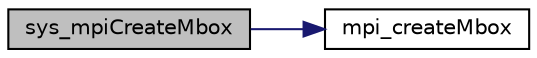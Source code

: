 digraph "sys_mpiCreateMbox"
{
 // LATEX_PDF_SIZE
  edge [fontname="Helvetica",fontsize="10",labelfontname="Helvetica",labelfontsize="10"];
  node [fontname="Helvetica",fontsize="10",shape=record];
  rankdir="LR";
  Node1 [label="sys_mpiCreateMbox",height=0.2,width=0.4,color="black", fillcolor="grey75", style="filled", fontcolor="black",tooltip=" "];
  Node1 -> Node2 [color="midnightblue",fontsize="10",style="solid",fontname="Helvetica"];
  Node2 [label="mpi_createMbox",height=0.2,width=0.4,color="black", fillcolor="white", style="filled",URL="$mpi_8h.html#a454c70b9013b47d4e8fd0e45af331c69",tooltip=" "];
}
